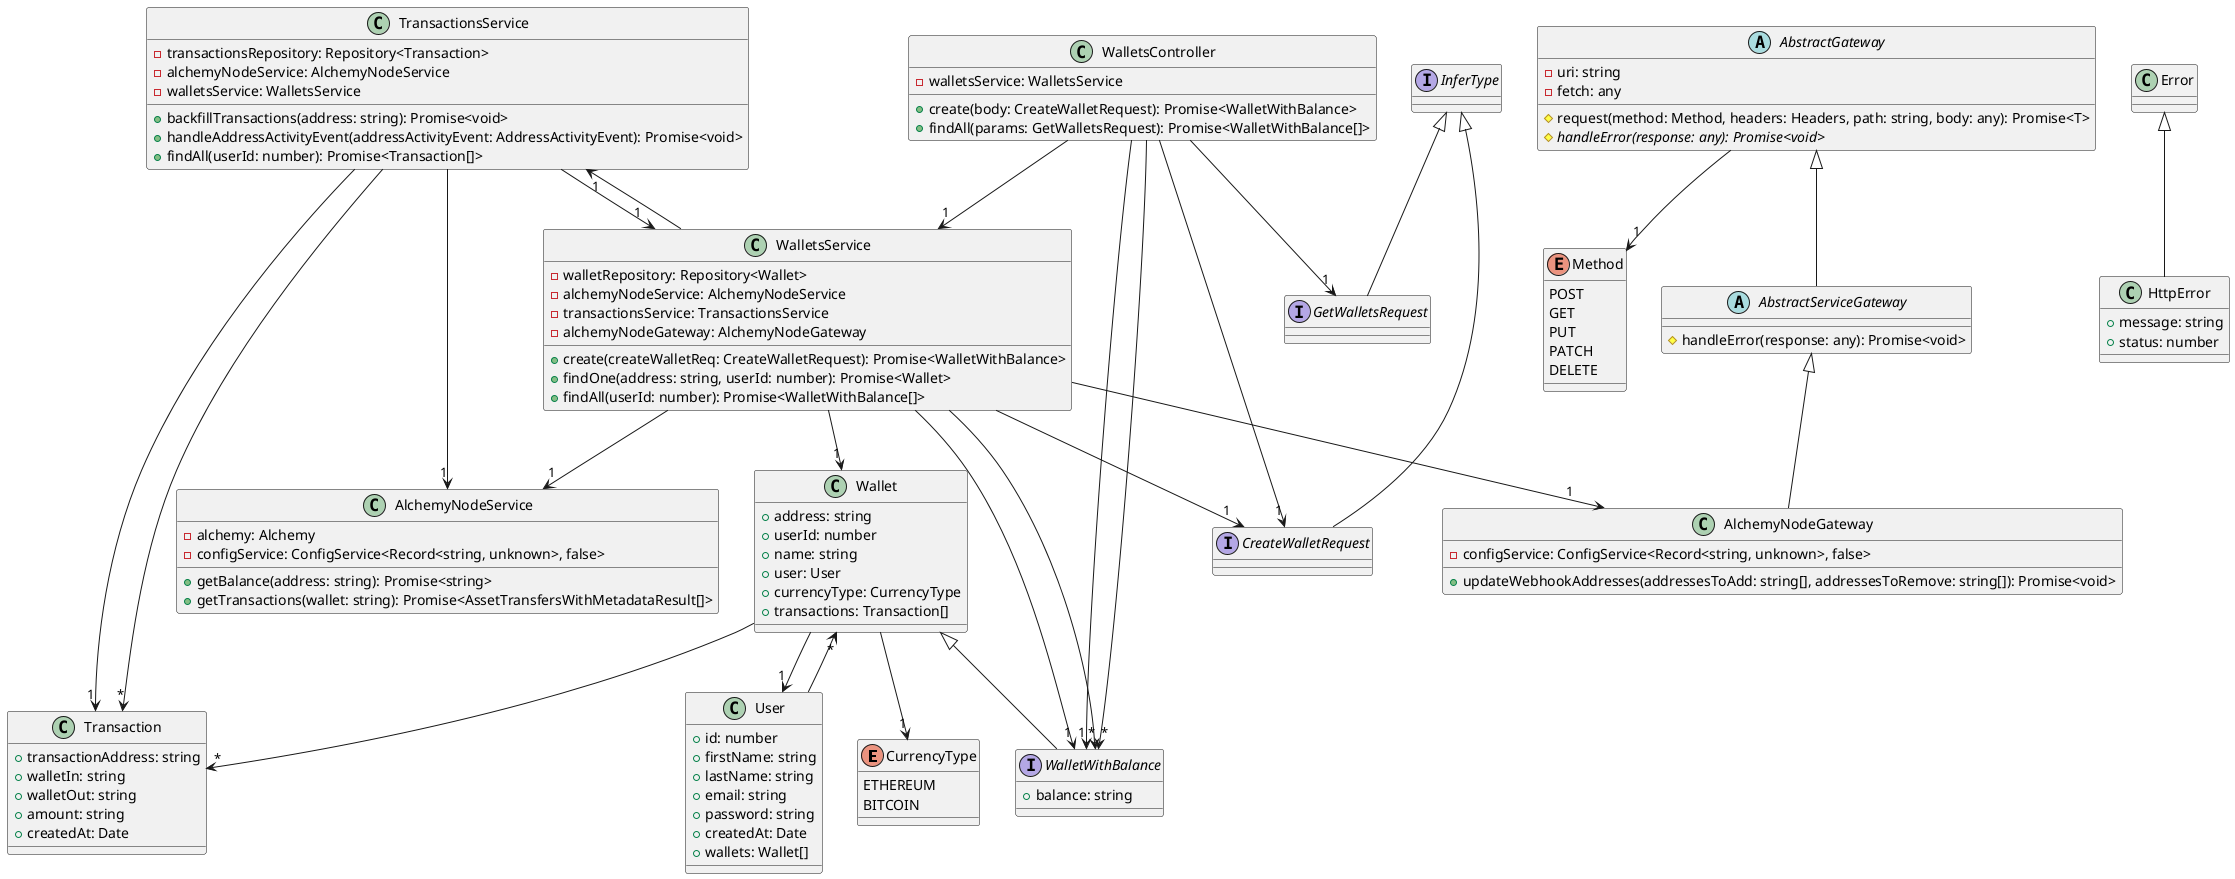 @startuml
enum CurrencyType {
    ETHEREUM
    BITCOIN
}
interface CreateWalletRequest extends InferType
class User {
    +id: number
    +firstName: string
    +lastName: string
    +email: string
    +password: string
    +createdAt: Date
    +wallets: Wallet[]
}
class Transaction {
    +transactionAddress: string
    +walletIn: string
    +walletOut: string
    +amount: string
    +createdAt: Date
}
class Wallet {
    +address: string
    +userId: number
    +name: string
    +user: User
    +currencyType: CurrencyType
    +transactions: Transaction[]
}
class AlchemyNodeService {
    -alchemy: Alchemy
    -configService: ConfigService<Record<string, unknown>, false>
    +getBalance(address: string): Promise<string>
    +getTransactions(wallet: string): Promise<AssetTransfersWithMetadataResult[]>
}
interface WalletWithBalance extends Wallet {
    +balance: string
}
class TransactionsService {
    -transactionsRepository: Repository<Transaction>
    -alchemyNodeService: AlchemyNodeService
    -walletsService: WalletsService
    +backfillTransactions(address: string): Promise<void>
    +handleAddressActivityEvent(addressActivityEvent: AddressActivityEvent): Promise<void>
    +findAll(userId: number): Promise<Transaction[]>
}
abstract class AbstractGateway {
    -uri: string
    -fetch: any
    #request(method: Method, headers: Headers, path: string, body: any): Promise<T>
    #{abstract} handleError(response: any): Promise<void>
}
enum Method {
    POST
    GET
    PUT
    PATCH
    DELETE
}
class HttpError extends Error {
    +message: string
    +status: number
}
abstract class AbstractServiceGateway extends AbstractGateway {
    #handleError(response: any): Promise<void>
}
class AlchemyNodeGateway extends AbstractServiceGateway {
    -configService: ConfigService<Record<string, unknown>, false>
    +updateWebhookAddresses(addressesToAdd: string[], addressesToRemove: string[]): Promise<void>
}
class WalletsService {
    -walletRepository: Repository<Wallet>
    -alchemyNodeService: AlchemyNodeService
    -transactionsService: TransactionsService
    -alchemyNodeGateway: AlchemyNodeGateway
    +create(createWalletReq: CreateWalletRequest): Promise<WalletWithBalance>
    +findOne(address: string, userId: number): Promise<Wallet>
    +findAll(userId: number): Promise<WalletWithBalance[]>
}
interface GetWalletsRequest extends InferType
class WalletsController {
    -walletsService: WalletsService
    +create(body: CreateWalletRequest): Promise<WalletWithBalance>
    +findAll(params: GetWalletsRequest): Promise<WalletWithBalance[]>
}
User --> "*" Wallet
Wallet --> "1" User
Wallet --> "1" CurrencyType
Wallet --> "*" Transaction
TransactionsService --> "1" Transaction
TransactionsService --> "1" AlchemyNodeService
TransactionsService --> "1" WalletsService
TransactionsService --> "*" Transaction
AbstractGateway --> "1" Method
WalletsService --> "1" Wallet
WalletsService --> "1" AlchemyNodeService
WalletsService --> "1" TransactionsService
WalletsService --> "1" AlchemyNodeGateway
WalletsService --> "1" CreateWalletRequest
WalletsService --> "1" WalletWithBalance
WalletsService --> "*" WalletWithBalance
WalletsController --> "1" WalletsService
WalletsController --> "1" CreateWalletRequest
WalletsController --> "1" WalletWithBalance
WalletsController --> "1" GetWalletsRequest
WalletsController --> "*" WalletWithBalance
@enduml